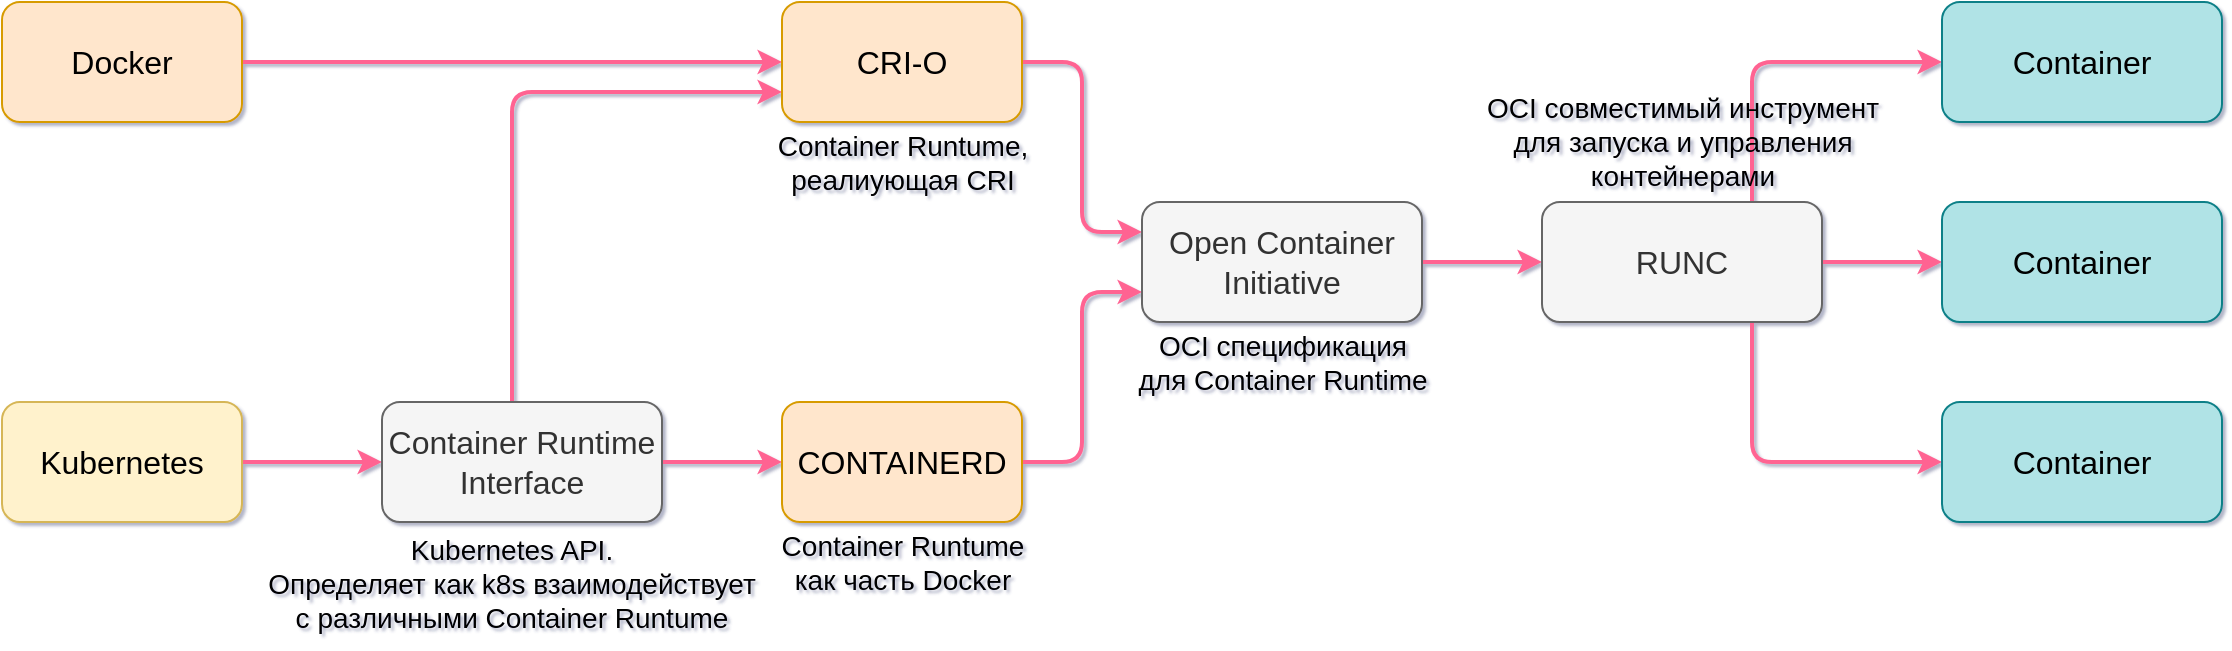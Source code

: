 <mxfile version="15.7.3" type="device"><diagram id="8DLBqtXoJUMr5hs3oVgN" name="Страница 1"><mxGraphModel dx="1106" dy="920" grid="1" gridSize="10" guides="1" tooltips="1" connect="1" arrows="1" fold="1" page="1" pageScale="1" pageWidth="1169" pageHeight="827" background="none" math="0" shadow="1"><root><mxCell id="0"/><mxCell id="1" parent="0"/><mxCell id="BT0ngNuZXK506U8IAtI7-9" style="edgeStyle=orthogonalEdgeStyle;curved=0;rounded=1;sketch=0;orthogonalLoop=1;jettySize=auto;html=1;fontColor=#000099;strokeColor=#FF6392;fillColor=#FFE45E;strokeWidth=2;" edge="1" parent="1" source="BT0ngNuZXK506U8IAtI7-1" target="BT0ngNuZXK506U8IAtI7-7"><mxGeometry relative="1" as="geometry"/></mxCell><mxCell id="BT0ngNuZXK506U8IAtI7-1" value="&lt;font style=&quot;font-size: 16px&quot;&gt;Docker&lt;/font&gt;" style="whiteSpace=wrap;html=1;fillColor=#ffe6cc;strokeColor=#d79b00;rounded=1;" vertex="1" parent="1"><mxGeometry x="20" y="170" width="120" height="60" as="geometry"/></mxCell><mxCell id="BT0ngNuZXK506U8IAtI7-5" style="edgeStyle=orthogonalEdgeStyle;curved=0;rounded=1;sketch=0;orthogonalLoop=1;jettySize=auto;html=1;fontColor=#000099;strokeColor=#FF6392;fillColor=#FFE45E;strokeWidth=2;" edge="1" parent="1" source="BT0ngNuZXK506U8IAtI7-2" target="BT0ngNuZXK506U8IAtI7-3"><mxGeometry relative="1" as="geometry"/></mxCell><mxCell id="BT0ngNuZXK506U8IAtI7-2" value="&lt;font style=&quot;font-size: 16px&quot;&gt;Kubernetes&lt;/font&gt;" style="whiteSpace=wrap;html=1;fillColor=#fff2cc;strokeColor=#d6b656;rounded=1;" vertex="1" parent="1"><mxGeometry x="20" y="370" width="120" height="60" as="geometry"/></mxCell><mxCell id="BT0ngNuZXK506U8IAtI7-8" style="edgeStyle=orthogonalEdgeStyle;curved=0;rounded=1;sketch=0;orthogonalLoop=1;jettySize=auto;html=1;fontColor=#000099;strokeColor=#FF6392;fillColor=#FFE45E;strokeWidth=2;" edge="1" parent="1" source="BT0ngNuZXK506U8IAtI7-3" target="BT0ngNuZXK506U8IAtI7-6"><mxGeometry relative="1" as="geometry"/></mxCell><mxCell id="BT0ngNuZXK506U8IAtI7-10" style="edgeStyle=orthogonalEdgeStyle;curved=0;rounded=1;sketch=0;orthogonalLoop=1;jettySize=auto;html=1;entryX=0;entryY=0.75;entryDx=0;entryDy=0;fontColor=#000099;strokeColor=#FF6392;fillColor=#FFE45E;strokeWidth=2;" edge="1" parent="1" source="BT0ngNuZXK506U8IAtI7-3" target="BT0ngNuZXK506U8IAtI7-7"><mxGeometry relative="1" as="geometry"><Array as="points"><mxPoint x="275" y="215"/></Array></mxGeometry></mxCell><mxCell id="BT0ngNuZXK506U8IAtI7-3" value="&lt;font style=&quot;font-size: 16px&quot;&gt;Container Runtime Interface&lt;/font&gt;" style="whiteSpace=wrap;html=1;fillColor=#f5f5f5;strokeColor=#666666;rounded=1;fontColor=#333333;" vertex="1" parent="1"><mxGeometry x="210" y="370" width="140" height="60" as="geometry"/></mxCell><mxCell id="BT0ngNuZXK506U8IAtI7-21" style="edgeStyle=orthogonalEdgeStyle;curved=0;rounded=1;sketch=0;orthogonalLoop=1;jettySize=auto;html=1;entryX=0;entryY=0.75;entryDx=0;entryDy=0;fontColor=#000099;strokeColor=#FF6392;strokeWidth=2;fillColor=#FFE45E;" edge="1" parent="1" source="BT0ngNuZXK506U8IAtI7-6" target="BT0ngNuZXK506U8IAtI7-11"><mxGeometry relative="1" as="geometry"/></mxCell><mxCell id="BT0ngNuZXK506U8IAtI7-6" value="&lt;font style=&quot;font-size: 16px&quot;&gt;CONTAINERD&lt;/font&gt;" style="whiteSpace=wrap;html=1;fillColor=#ffe6cc;strokeColor=#d79b00;rounded=1;" vertex="1" parent="1"><mxGeometry x="410" y="370" width="120" height="60" as="geometry"/></mxCell><mxCell id="BT0ngNuZXK506U8IAtI7-20" style="edgeStyle=orthogonalEdgeStyle;curved=0;rounded=1;sketch=0;orthogonalLoop=1;jettySize=auto;html=1;entryX=0;entryY=0.25;entryDx=0;entryDy=0;fontColor=#000099;strokeColor=#FF6392;strokeWidth=2;fillColor=#FFE45E;" edge="1" parent="1" source="BT0ngNuZXK506U8IAtI7-7" target="BT0ngNuZXK506U8IAtI7-11"><mxGeometry relative="1" as="geometry"/></mxCell><mxCell id="BT0ngNuZXK506U8IAtI7-7" value="&lt;font style=&quot;font-size: 16px&quot;&gt;CRI-O&lt;/font&gt;" style="whiteSpace=wrap;html=1;fillColor=#ffe6cc;strokeColor=#d79b00;rounded=1;" vertex="1" parent="1"><mxGeometry x="410" y="170" width="120" height="60" as="geometry"/></mxCell><mxCell id="BT0ngNuZXK506U8IAtI7-19" style="edgeStyle=orthogonalEdgeStyle;curved=0;rounded=1;sketch=0;orthogonalLoop=1;jettySize=auto;html=1;fontColor=#000099;strokeColor=#FF6392;strokeWidth=2;fillColor=#FFE45E;" edge="1" parent="1" source="BT0ngNuZXK506U8IAtI7-11" target="BT0ngNuZXK506U8IAtI7-12"><mxGeometry relative="1" as="geometry"/></mxCell><mxCell id="BT0ngNuZXK506U8IAtI7-11" value="&lt;font style=&quot;font-size: 16px&quot;&gt;Open Container Initiative&lt;/font&gt;" style="whiteSpace=wrap;html=1;fillColor=#f5f5f5;strokeColor=#666666;rounded=1;fontColor=#333333;" vertex="1" parent="1"><mxGeometry x="590" y="270" width="140" height="60" as="geometry"/></mxCell><mxCell id="BT0ngNuZXK506U8IAtI7-16" style="edgeStyle=orthogonalEdgeStyle;curved=0;rounded=1;sketch=0;orthogonalLoop=1;jettySize=auto;html=1;fontColor=#000099;strokeColor=#FF6392;strokeWidth=2;fillColor=#FFE45E;" edge="1" parent="1" source="BT0ngNuZXK506U8IAtI7-12" target="BT0ngNuZXK506U8IAtI7-14"><mxGeometry relative="1" as="geometry"/></mxCell><mxCell id="BT0ngNuZXK506U8IAtI7-17" style="edgeStyle=orthogonalEdgeStyle;curved=0;rounded=1;sketch=0;orthogonalLoop=1;jettySize=auto;html=1;exitX=0.75;exitY=0;exitDx=0;exitDy=0;entryX=0;entryY=0.5;entryDx=0;entryDy=0;fontColor=#000099;strokeColor=#FF6392;strokeWidth=2;fillColor=#FFE45E;" edge="1" parent="1" source="BT0ngNuZXK506U8IAtI7-12" target="BT0ngNuZXK506U8IAtI7-13"><mxGeometry relative="1" as="geometry"/></mxCell><mxCell id="BT0ngNuZXK506U8IAtI7-18" style="edgeStyle=orthogonalEdgeStyle;curved=0;rounded=1;sketch=0;orthogonalLoop=1;jettySize=auto;html=1;exitX=0.75;exitY=1;exitDx=0;exitDy=0;entryX=0;entryY=0.5;entryDx=0;entryDy=0;fontColor=#000099;strokeColor=#FF6392;strokeWidth=2;fillColor=#FFE45E;" edge="1" parent="1" source="BT0ngNuZXK506U8IAtI7-12" target="BT0ngNuZXK506U8IAtI7-15"><mxGeometry relative="1" as="geometry"/></mxCell><mxCell id="BT0ngNuZXK506U8IAtI7-12" value="&lt;font style=&quot;font-size: 16px&quot;&gt;RUNC&lt;/font&gt;" style="whiteSpace=wrap;html=1;fillColor=#f5f5f5;strokeColor=#666666;rounded=1;fontColor=#333333;" vertex="1" parent="1"><mxGeometry x="790" y="270" width="140" height="60" as="geometry"/></mxCell><mxCell id="BT0ngNuZXK506U8IAtI7-13" value="&lt;font style=&quot;font-size: 16px&quot;&gt;Container&lt;/font&gt;" style="whiteSpace=wrap;html=1;fillColor=#b0e3e6;strokeColor=#0e8088;rounded=1;" vertex="1" parent="1"><mxGeometry x="990" y="170" width="140" height="60" as="geometry"/></mxCell><mxCell id="BT0ngNuZXK506U8IAtI7-14" value="&lt;font style=&quot;font-size: 16px&quot;&gt;Container&lt;/font&gt;" style="whiteSpace=wrap;html=1;fillColor=#b0e3e6;strokeColor=#0e8088;rounded=1;" vertex="1" parent="1"><mxGeometry x="990" y="270" width="140" height="60" as="geometry"/></mxCell><mxCell id="BT0ngNuZXK506U8IAtI7-15" value="&lt;font style=&quot;font-size: 16px&quot;&gt;Container&lt;/font&gt;" style="whiteSpace=wrap;html=1;fillColor=#b0e3e6;strokeColor=#0e8088;rounded=1;" vertex="1" parent="1"><mxGeometry x="990" y="370" width="140" height="60" as="geometry"/></mxCell><mxCell id="BT0ngNuZXK506U8IAtI7-22" value="Kubernetes API.&#10;Определяет как k8s взаимодействует&#10;с различными Container Runtume" style="text;align=center;verticalAlign=middle;resizable=0;points=[];autosize=1;strokeColor=none;fillColor=none;fontColor=#000000;shadow=0;fontSize=14;" vertex="1" parent="1"><mxGeometry x="140" y="430" width="270" height="60" as="geometry"/></mxCell><mxCell id="BT0ngNuZXK506U8IAtI7-23" value="&lt;font color=&quot;#000000&quot; style=&quot;font-size: 14px&quot;&gt;OCI спецификация&lt;br&gt;для Container Runtime&lt;/font&gt;" style="text;html=1;align=center;verticalAlign=middle;resizable=0;points=[];autosize=1;strokeColor=none;fillColor=none;fontColor=#000099;shadow=0;" vertex="1" parent="1"><mxGeometry x="580" y="330" width="160" height="40" as="geometry"/></mxCell><mxCell id="BT0ngNuZXK506U8IAtI7-24" value="&lt;font color=&quot;#000000&quot; style=&quot;font-size: 14px&quot;&gt;Container Runtume,&lt;br&gt;реалиующая CRI&lt;/font&gt;" style="text;html=1;align=center;verticalAlign=middle;resizable=0;points=[];autosize=1;strokeColor=none;fillColor=none;fontColor=#000099;shadow=0;" vertex="1" parent="1"><mxGeometry x="400" y="230" width="140" height="40" as="geometry"/></mxCell><mxCell id="BT0ngNuZXK506U8IAtI7-25" value="&lt;font color=&quot;#000000&quot; style=&quot;font-size: 14px&quot;&gt;Container Runtume&lt;br&gt;как часть Docker&lt;br&gt;&lt;/font&gt;" style="text;html=1;align=center;verticalAlign=middle;resizable=0;points=[];autosize=1;strokeColor=none;fillColor=none;fontColor=#000099;shadow=0;" vertex="1" parent="1"><mxGeometry x="400" y="430" width="140" height="40" as="geometry"/></mxCell><mxCell id="BT0ngNuZXK506U8IAtI7-26" value="&lt;font color=&quot;#000000&quot; style=&quot;font-size: 14px&quot;&gt;OCI совместимый инструмент&lt;br&gt;для запуска и управления&lt;br&gt;контейнерами&lt;/font&gt;" style="text;html=1;align=center;verticalAlign=middle;resizable=0;points=[];autosize=1;strokeColor=none;fillColor=none;fontColor=#000099;shadow=0;" vertex="1" parent="1"><mxGeometry x="755" y="215" width="210" height="50" as="geometry"/></mxCell></root></mxGraphModel></diagram></mxfile>